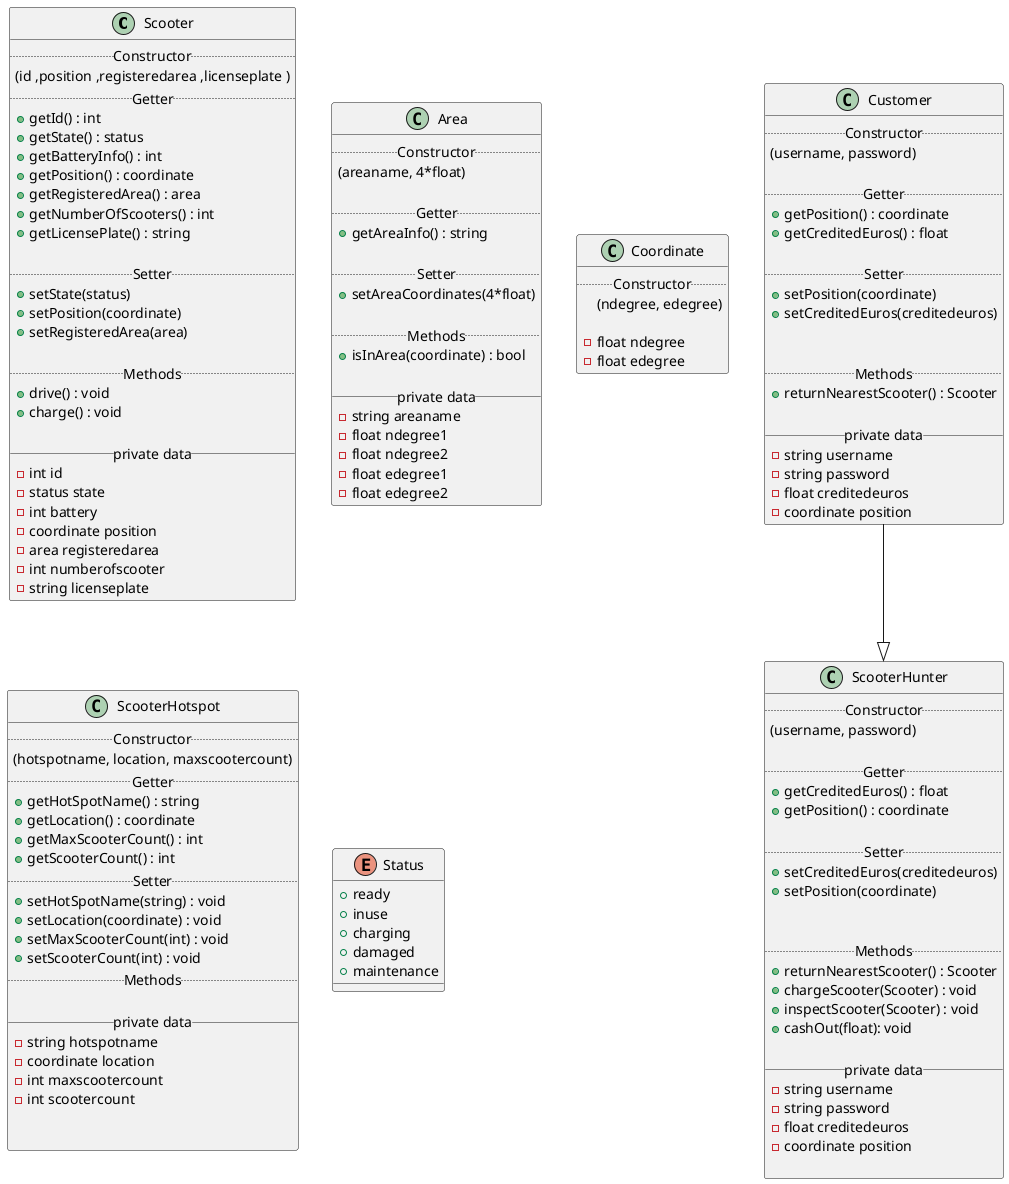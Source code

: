 @startuml





skinparam componentStyle uml2



class Scooter {
    .. Constructor ..
      (id ,position ,registeredarea ,licenseplate )
    .. Getter ..
  + getId() : int
  + getState() : status
  + getBatteryInfo() : int
  + getPosition() : coordinate
  + getRegisteredArea() : area
  + getNumberOfScooters() : int
  + getLicensePlate() : string

  .. Setter ..
  + setState(status)
  + setPosition(coordinate)
  + setRegisteredArea(area)

  .. Methods ..
  + drive() : void
  + charge() : void

  __ private data __
  -int id
  -status state
  -int battery
  -coordinate position
  -area registeredarea
  -int numberofscooter
  -string licenseplate
}

class Area {
  .. Constructor ..
  (areaname, 4*float)

  .. Getter ..
  + getAreaInfo() : string

  .. Setter ..
  + setAreaCoordinates(4*float)

  .. Methods ..
  + isInArea(coordinate) : bool

  __ private data __
  -string areaname
  -float ndegree1
  -float ndegree2
  -float edegree1
  -float edegree2
}



class Coordinate {
  .. Constructor ..
  (ndegree, edegree)

  -float ndegree
  -float edegree
}


class Customer {
  .. Constructor ..
  (username, password)

  .. Getter ..
  + getPosition() : coordinate
  + getCreditedEuros() : float

  .. Setter ..
  + setPosition(coordinate)
  + setCreditedEuros(creditedeuros)


  .. Methods ..
  + returnNearestScooter() : Scooter

  __ private data __
  -string username
  -string password
  -float creditedeuros
  -coordinate position
}

class ScooterHunter {
  .. Constructor ..
    (username, password)

  .. Getter ..
  + getCreditedEuros() : float
  + getPosition() : coordinate

  .. Setter ..
  + setCreditedEuros(creditedeuros)
  + setPosition(coordinate)


  .. Methods ..
  + returnNearestScooter() : Scooter
  + chargeScooter(Scooter) : void
  + inspectScooter(Scooter) : void
  + cashOut(float): void

  __ private data __
  -string username
  -string password
  -float creditedeuros
  -coordinate position

}

class ScooterHotspot {
  .. Constructor ..
(hotspotname, location, maxscootercount)
  .. Getter ..
   + getHotSpotName() : string
   + getLocation() : coordinate
   + getMaxScooterCount() : int
   + getScooterCount() : int
  .. Setter ..
   + setHotSpotName(string) : void
   + setLocation(coordinate) : void
   + setMaxScooterCount(int) : void
   + setScooterCount(int) : void
  .. Methods ..

  __ private data __
  -string hotspotname
  -coordinate location
  -int maxscootercount
  -int scootercount


}

enum Status {
  + ready
  + inuse
  + charging
  + damaged
  + maintenance
}

Customer --|> ScooterHunter




@enduml